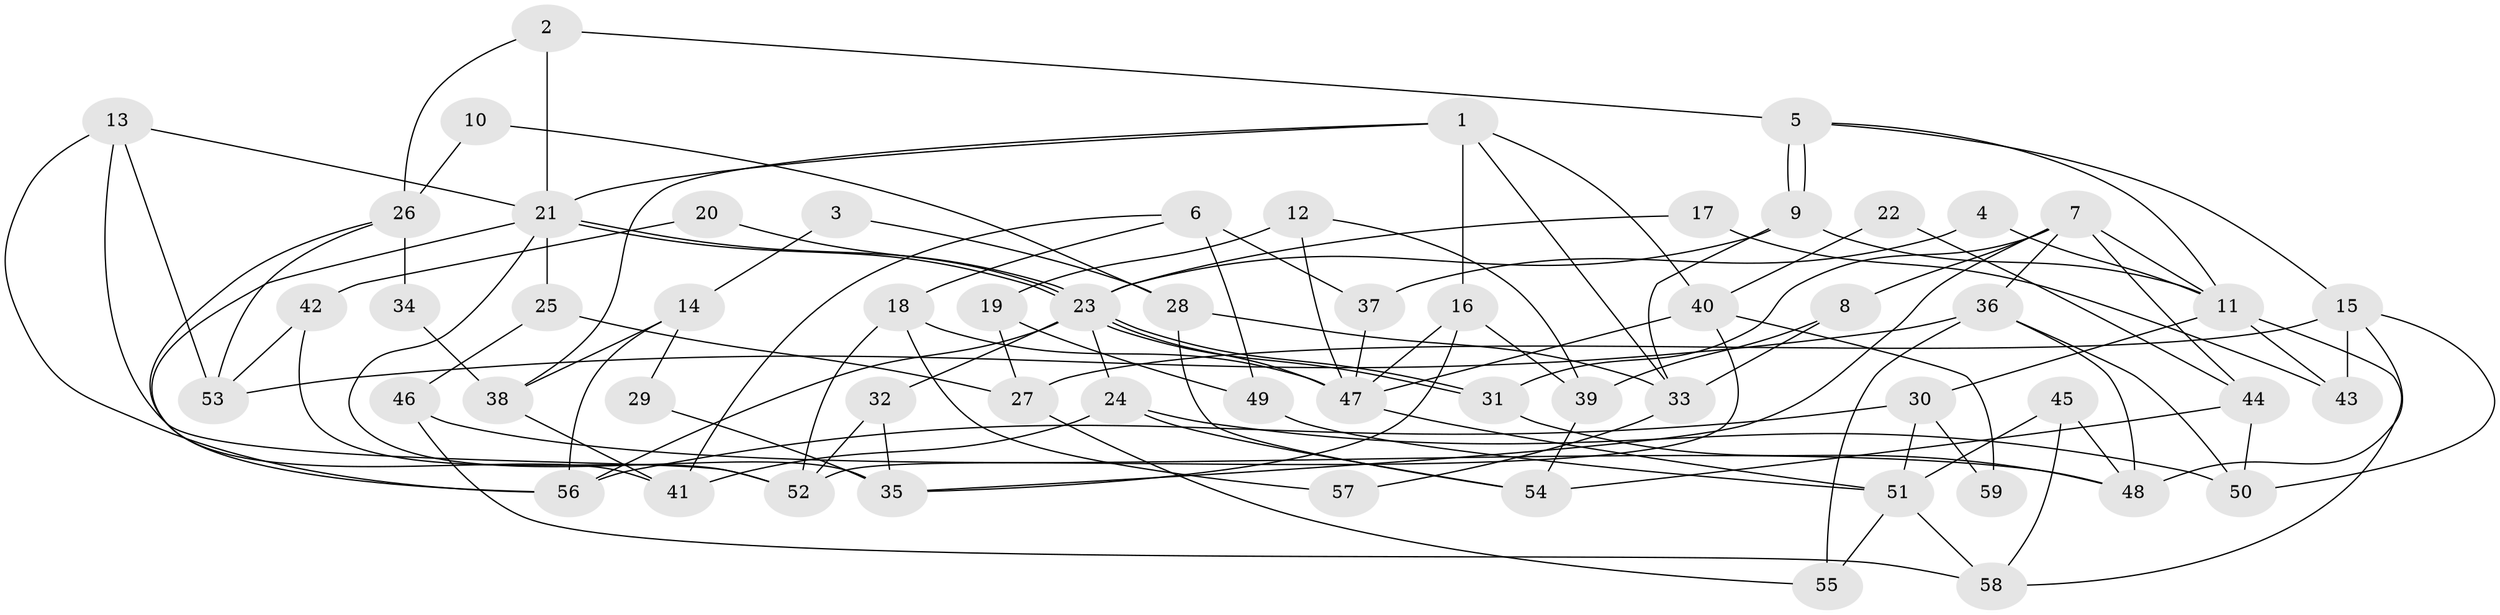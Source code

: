 // Generated by graph-tools (version 1.1) at 2025/49/03/09/25 04:49:22]
// undirected, 59 vertices, 118 edges
graph export_dot {
graph [start="1"]
  node [color=gray90,style=filled];
  1;
  2;
  3;
  4;
  5;
  6;
  7;
  8;
  9;
  10;
  11;
  12;
  13;
  14;
  15;
  16;
  17;
  18;
  19;
  20;
  21;
  22;
  23;
  24;
  25;
  26;
  27;
  28;
  29;
  30;
  31;
  32;
  33;
  34;
  35;
  36;
  37;
  38;
  39;
  40;
  41;
  42;
  43;
  44;
  45;
  46;
  47;
  48;
  49;
  50;
  51;
  52;
  53;
  54;
  55;
  56;
  57;
  58;
  59;
  1 -- 16;
  1 -- 21;
  1 -- 33;
  1 -- 38;
  1 -- 40;
  2 -- 5;
  2 -- 21;
  2 -- 26;
  3 -- 28;
  3 -- 14;
  4 -- 11;
  4 -- 37;
  5 -- 11;
  5 -- 9;
  5 -- 9;
  5 -- 15;
  6 -- 49;
  6 -- 18;
  6 -- 37;
  6 -- 41;
  7 -- 11;
  7 -- 8;
  7 -- 31;
  7 -- 35;
  7 -- 36;
  7 -- 44;
  8 -- 33;
  8 -- 39;
  9 -- 23;
  9 -- 11;
  9 -- 33;
  10 -- 28;
  10 -- 26;
  11 -- 58;
  11 -- 30;
  11 -- 43;
  12 -- 39;
  12 -- 47;
  12 -- 19;
  13 -- 21;
  13 -- 56;
  13 -- 52;
  13 -- 53;
  14 -- 38;
  14 -- 56;
  14 -- 29;
  15 -- 48;
  15 -- 27;
  15 -- 43;
  15 -- 50;
  16 -- 35;
  16 -- 47;
  16 -- 39;
  17 -- 43;
  17 -- 23;
  18 -- 52;
  18 -- 47;
  18 -- 57;
  19 -- 27;
  19 -- 49;
  20 -- 23;
  20 -- 42;
  21 -- 23;
  21 -- 23;
  21 -- 35;
  21 -- 25;
  21 -- 56;
  22 -- 44;
  22 -- 40;
  23 -- 31;
  23 -- 31;
  23 -- 24;
  23 -- 32;
  23 -- 47;
  23 -- 56;
  24 -- 50;
  24 -- 41;
  24 -- 54;
  25 -- 46;
  25 -- 27;
  26 -- 41;
  26 -- 34;
  26 -- 53;
  27 -- 55;
  28 -- 33;
  28 -- 54;
  29 -- 35;
  30 -- 56;
  30 -- 51;
  30 -- 59;
  31 -- 48;
  32 -- 52;
  32 -- 35;
  33 -- 57;
  34 -- 38;
  36 -- 53;
  36 -- 48;
  36 -- 50;
  36 -- 55;
  37 -- 47;
  38 -- 41;
  39 -- 54;
  40 -- 47;
  40 -- 52;
  40 -- 59;
  42 -- 52;
  42 -- 53;
  44 -- 50;
  44 -- 54;
  45 -- 51;
  45 -- 48;
  45 -- 58;
  46 -- 58;
  46 -- 48;
  47 -- 51;
  49 -- 51;
  51 -- 55;
  51 -- 58;
}

